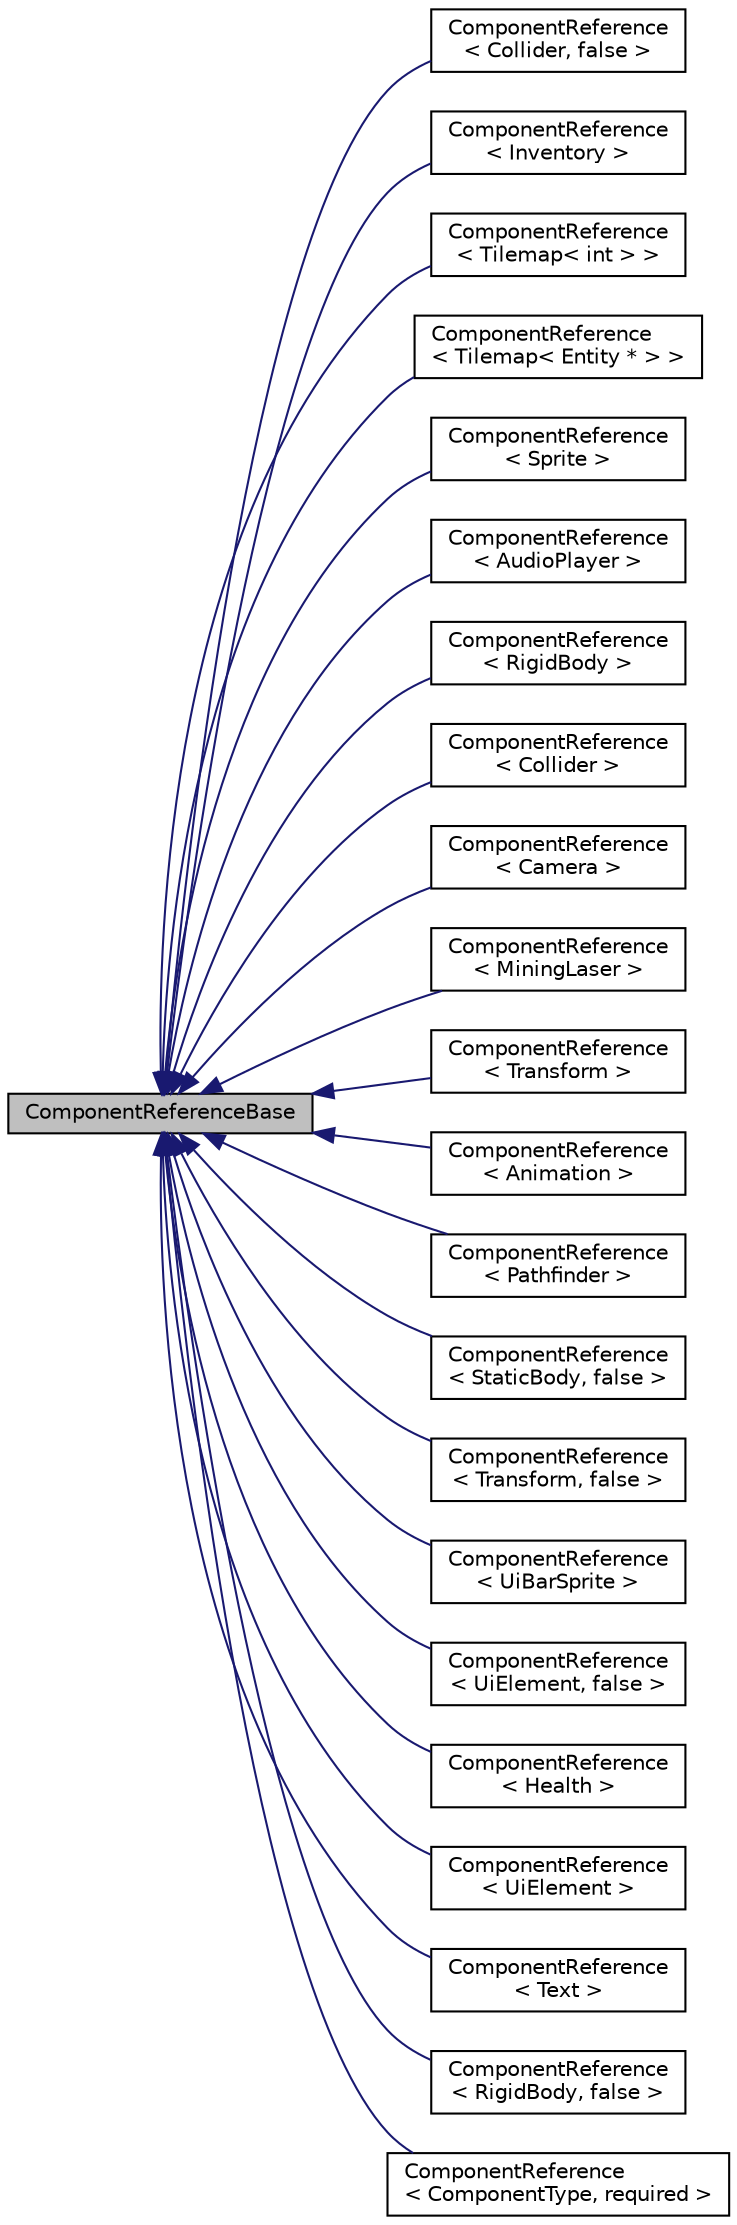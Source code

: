 digraph "ComponentReferenceBase"
{
 // LATEX_PDF_SIZE
  edge [fontname="Helvetica",fontsize="10",labelfontname="Helvetica",labelfontsize="10"];
  node [fontname="Helvetica",fontsize="10",shape=record];
  rankdir="LR";
  Node1 [label="ComponentReferenceBase",height=0.2,width=0.4,color="black", fillcolor="grey75", style="filled", fontcolor="black",tooltip="abstract base class for templatized ComponentReferences"];
  Node1 -> Node2 [dir="back",color="midnightblue",fontsize="10",style="solid",fontname="Helvetica"];
  Node2 [label="ComponentReference\l\< Collider, false \>",height=0.2,width=0.4,color="black", fillcolor="white", style="filled",URL="$classComponentReference.html",tooltip=" "];
  Node1 -> Node3 [dir="back",color="midnightblue",fontsize="10",style="solid",fontname="Helvetica"];
  Node3 [label="ComponentReference\l\< Inventory \>",height=0.2,width=0.4,color="black", fillcolor="white", style="filled",URL="$classComponentReference.html",tooltip=" "];
  Node1 -> Node4 [dir="back",color="midnightblue",fontsize="10",style="solid",fontname="Helvetica"];
  Node4 [label="ComponentReference\l\< Tilemap\< int \> \>",height=0.2,width=0.4,color="black", fillcolor="white", style="filled",URL="$classComponentReference.html",tooltip=" "];
  Node1 -> Node5 [dir="back",color="midnightblue",fontsize="10",style="solid",fontname="Helvetica"];
  Node5 [label="ComponentReference\l\< Tilemap\< Entity * \> \>",height=0.2,width=0.4,color="black", fillcolor="white", style="filled",URL="$classComponentReference.html",tooltip=" "];
  Node1 -> Node6 [dir="back",color="midnightblue",fontsize="10",style="solid",fontname="Helvetica"];
  Node6 [label="ComponentReference\l\< Sprite \>",height=0.2,width=0.4,color="black", fillcolor="white", style="filled",URL="$classComponentReference.html",tooltip=" "];
  Node1 -> Node7 [dir="back",color="midnightblue",fontsize="10",style="solid",fontname="Helvetica"];
  Node7 [label="ComponentReference\l\< AudioPlayer \>",height=0.2,width=0.4,color="black", fillcolor="white", style="filled",URL="$classComponentReference.html",tooltip=" "];
  Node1 -> Node8 [dir="back",color="midnightblue",fontsize="10",style="solid",fontname="Helvetica"];
  Node8 [label="ComponentReference\l\< RigidBody \>",height=0.2,width=0.4,color="black", fillcolor="white", style="filled",URL="$classComponentReference.html",tooltip=" "];
  Node1 -> Node9 [dir="back",color="midnightblue",fontsize="10",style="solid",fontname="Helvetica"];
  Node9 [label="ComponentReference\l\< Collider \>",height=0.2,width=0.4,color="black", fillcolor="white", style="filled",URL="$classComponentReference.html",tooltip=" "];
  Node1 -> Node10 [dir="back",color="midnightblue",fontsize="10",style="solid",fontname="Helvetica"];
  Node10 [label="ComponentReference\l\< Camera \>",height=0.2,width=0.4,color="black", fillcolor="white", style="filled",URL="$classComponentReference.html",tooltip=" "];
  Node1 -> Node11 [dir="back",color="midnightblue",fontsize="10",style="solid",fontname="Helvetica"];
  Node11 [label="ComponentReference\l\< MiningLaser \>",height=0.2,width=0.4,color="black", fillcolor="white", style="filled",URL="$classComponentReference.html",tooltip=" "];
  Node1 -> Node12 [dir="back",color="midnightblue",fontsize="10",style="solid",fontname="Helvetica"];
  Node12 [label="ComponentReference\l\< Transform \>",height=0.2,width=0.4,color="black", fillcolor="white", style="filled",URL="$classComponentReference.html",tooltip=" "];
  Node1 -> Node13 [dir="back",color="midnightblue",fontsize="10",style="solid",fontname="Helvetica"];
  Node13 [label="ComponentReference\l\< Animation \>",height=0.2,width=0.4,color="black", fillcolor="white", style="filled",URL="$classComponentReference.html",tooltip=" "];
  Node1 -> Node14 [dir="back",color="midnightblue",fontsize="10",style="solid",fontname="Helvetica"];
  Node14 [label="ComponentReference\l\< Pathfinder \>",height=0.2,width=0.4,color="black", fillcolor="white", style="filled",URL="$classComponentReference.html",tooltip=" "];
  Node1 -> Node15 [dir="back",color="midnightblue",fontsize="10",style="solid",fontname="Helvetica"];
  Node15 [label="ComponentReference\l\< StaticBody, false \>",height=0.2,width=0.4,color="black", fillcolor="white", style="filled",URL="$classComponentReference.html",tooltip=" "];
  Node1 -> Node16 [dir="back",color="midnightblue",fontsize="10",style="solid",fontname="Helvetica"];
  Node16 [label="ComponentReference\l\< Transform, false \>",height=0.2,width=0.4,color="black", fillcolor="white", style="filled",URL="$classComponentReference.html",tooltip=" "];
  Node1 -> Node17 [dir="back",color="midnightblue",fontsize="10",style="solid",fontname="Helvetica"];
  Node17 [label="ComponentReference\l\< UiBarSprite \>",height=0.2,width=0.4,color="black", fillcolor="white", style="filled",URL="$classComponentReference.html",tooltip=" "];
  Node1 -> Node18 [dir="back",color="midnightblue",fontsize="10",style="solid",fontname="Helvetica"];
  Node18 [label="ComponentReference\l\< UiElement, false \>",height=0.2,width=0.4,color="black", fillcolor="white", style="filled",URL="$classComponentReference.html",tooltip=" "];
  Node1 -> Node19 [dir="back",color="midnightblue",fontsize="10",style="solid",fontname="Helvetica"];
  Node19 [label="ComponentReference\l\< Health \>",height=0.2,width=0.4,color="black", fillcolor="white", style="filled",URL="$classComponentReference.html",tooltip=" "];
  Node1 -> Node20 [dir="back",color="midnightblue",fontsize="10",style="solid",fontname="Helvetica"];
  Node20 [label="ComponentReference\l\< UiElement \>",height=0.2,width=0.4,color="black", fillcolor="white", style="filled",URL="$classComponentReference.html",tooltip=" "];
  Node1 -> Node21 [dir="back",color="midnightblue",fontsize="10",style="solid",fontname="Helvetica"];
  Node21 [label="ComponentReference\l\< Text \>",height=0.2,width=0.4,color="black", fillcolor="white", style="filled",URL="$classComponentReference.html",tooltip=" "];
  Node1 -> Node22 [dir="back",color="midnightblue",fontsize="10",style="solid",fontname="Helvetica"];
  Node22 [label="ComponentReference\l\< RigidBody, false \>",height=0.2,width=0.4,color="black", fillcolor="white", style="filled",URL="$classComponentReference.html",tooltip=" "];
  Node1 -> Node23 [dir="back",color="midnightblue",fontsize="10",style="solid",fontname="Helvetica"];
  Node23 [label="ComponentReference\l\< ComponentType, required \>",height=0.2,width=0.4,color="black", fillcolor="white", style="filled",URL="$classComponentReference.html",tooltip="a reference to a component in the scene"];
}
